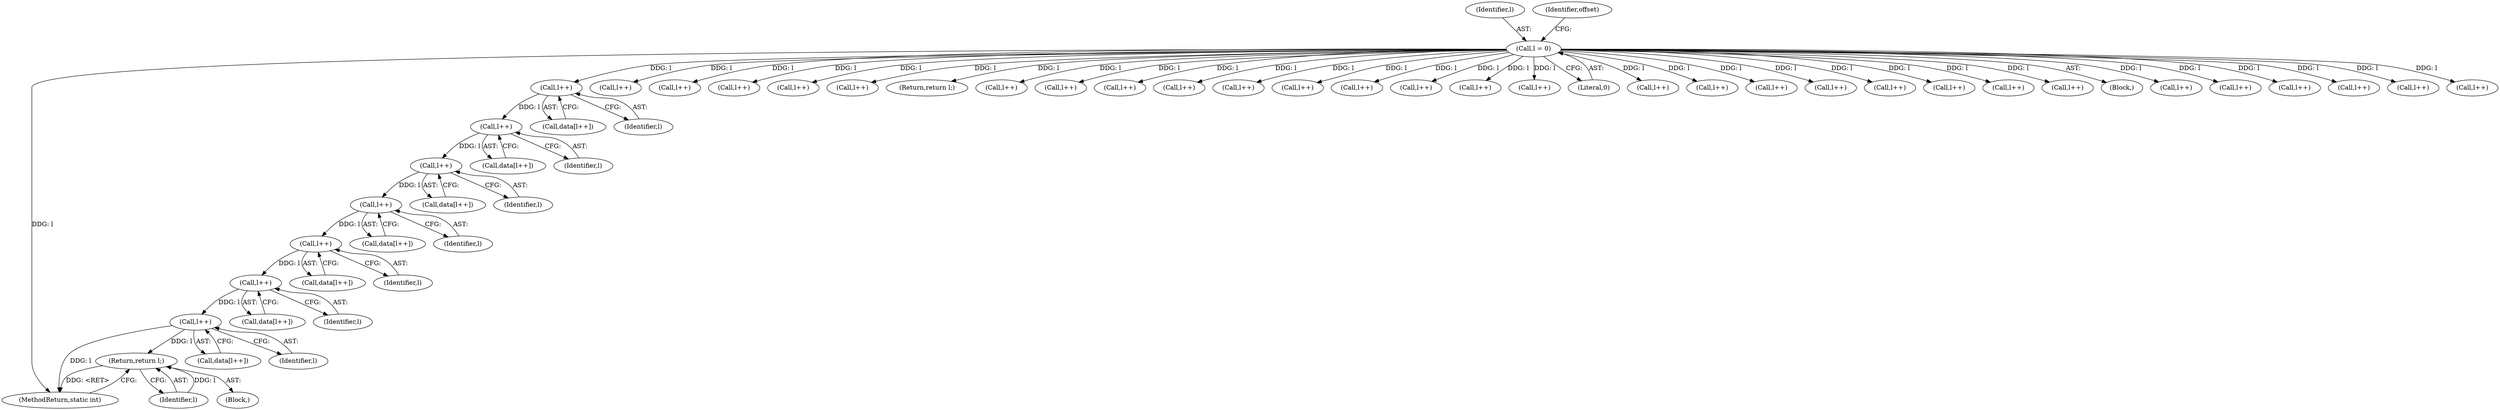 digraph "1_radare2_f17bfd9f1da05f30f23a4dd05e9d2363e1406948@del" {
"1002308" [label="(Call,l++)"];
"1002302" [label="(Call,l++)"];
"1002286" [label="(Call,l++)"];
"1000108" [label="(Call,l = 0)"];
"1002324" [label="(Call,l++)"];
"1002330" [label="(Call,l++)"];
"1002338" [label="(Call,l++)"];
"1002346" [label="(Call,l++)"];
"1002351" [label="(Return,return l;)"];
"1002336" [label="(Call,data[l++])"];
"1000377" [label="(Call,l++)"];
"1002306" [label="(Call,data[l++])"];
"1003216" [label="(MethodReturn,static int)"];
"1002487" [label="(Call,l++)"];
"1002330" [label="(Call,l++)"];
"1000399" [label="(Call,l++)"];
"1001568" [label="(Call,l++)"];
"1002087" [label="(Call,l++)"];
"1003214" [label="(Return,return l;)"];
"1001419" [label="(Call,l++)"];
"1002344" [label="(Call,data[l++])"];
"1002443" [label="(Call,l++)"];
"1002302" [label="(Call,l++)"];
"1001121" [label="(Call,l++)"];
"1000109" [label="(Identifier,l)"];
"1002284" [label="(Call,data[l++])"];
"1001130" [label="(Call,l++)"];
"1001543" [label="(Call,l++)"];
"1001562" [label="(Call,l++)"];
"1002338" [label="(Call,l++)"];
"1000324" [label="(Call,l++)"];
"1000283" [label="(Call,l++)"];
"1002287" [label="(Identifier,l)"];
"1002351" [label="(Return,return l;)"];
"1000113" [label="(Identifier,offset)"];
"1002339" [label="(Identifier,l)"];
"1002300" [label="(Call,data[l++])"];
"1002400" [label="(Call,l++)"];
"1002062" [label="(Call,l++)"];
"1002308" [label="(Call,l++)"];
"1000110" [label="(Literal,0)"];
"1002214" [label="(Call,l++)"];
"1002328" [label="(Call,data[l++])"];
"1002470" [label="(Call,l++)"];
"1001136" [label="(Call,l++)"];
"1002352" [label="(Identifier,l)"];
"1001481" [label="(Call,l++)"];
"1001507" [label="(Call,l++)"];
"1000259" [label="(Call,l++)"];
"1002286" [label="(Call,l++)"];
"1002406" [label="(Call,l++)"];
"1002331" [label="(Identifier,l)"];
"1000108" [label="(Call,l = 0)"];
"1002346" [label="(Call,l++)"];
"1002322" [label="(Call,data[l++])"];
"1002303" [label="(Identifier,l)"];
"1002324" [label="(Call,l++)"];
"1002079" [label="(Call,l++)"];
"1000106" [label="(Block,)"];
"1002266" [label="(Block,)"];
"1002424" [label="(Call,l++)"];
"1002309" [label="(Identifier,l)"];
"1001112" [label="(Call,l++)"];
"1000267" [label="(Call,l++)"];
"1002325" [label="(Identifier,l)"];
"1000307" [label="(Call,l++)"];
"1002347" [label="(Identifier,l)"];
"1001452" [label="(Call,l++)"];
"1002512" [label="(Call,l++)"];
"1002308" -> "1002306"  [label="AST: "];
"1002308" -> "1002309"  [label="CFG: "];
"1002309" -> "1002308"  [label="AST: "];
"1002306" -> "1002308"  [label="CFG: "];
"1002302" -> "1002308"  [label="DDG: l"];
"1002308" -> "1002324"  [label="DDG: l"];
"1002302" -> "1002300"  [label="AST: "];
"1002302" -> "1002303"  [label="CFG: "];
"1002303" -> "1002302"  [label="AST: "];
"1002300" -> "1002302"  [label="CFG: "];
"1002286" -> "1002302"  [label="DDG: l"];
"1002286" -> "1002284"  [label="AST: "];
"1002286" -> "1002287"  [label="CFG: "];
"1002287" -> "1002286"  [label="AST: "];
"1002284" -> "1002286"  [label="CFG: "];
"1000108" -> "1002286"  [label="DDG: l"];
"1000108" -> "1000106"  [label="AST: "];
"1000108" -> "1000110"  [label="CFG: "];
"1000109" -> "1000108"  [label="AST: "];
"1000110" -> "1000108"  [label="AST: "];
"1000113" -> "1000108"  [label="CFG: "];
"1000108" -> "1003216"  [label="DDG: l"];
"1000108" -> "1000259"  [label="DDG: l"];
"1000108" -> "1000267"  [label="DDG: l"];
"1000108" -> "1000283"  [label="DDG: l"];
"1000108" -> "1000307"  [label="DDG: l"];
"1000108" -> "1000324"  [label="DDG: l"];
"1000108" -> "1000377"  [label="DDG: l"];
"1000108" -> "1000399"  [label="DDG: l"];
"1000108" -> "1001112"  [label="DDG: l"];
"1000108" -> "1001121"  [label="DDG: l"];
"1000108" -> "1001130"  [label="DDG: l"];
"1000108" -> "1001136"  [label="DDG: l"];
"1000108" -> "1001419"  [label="DDG: l"];
"1000108" -> "1001452"  [label="DDG: l"];
"1000108" -> "1001481"  [label="DDG: l"];
"1000108" -> "1001507"  [label="DDG: l"];
"1000108" -> "1001543"  [label="DDG: l"];
"1000108" -> "1001562"  [label="DDG: l"];
"1000108" -> "1001568"  [label="DDG: l"];
"1000108" -> "1002062"  [label="DDG: l"];
"1000108" -> "1002079"  [label="DDG: l"];
"1000108" -> "1002087"  [label="DDG: l"];
"1000108" -> "1002214"  [label="DDG: l"];
"1000108" -> "1002400"  [label="DDG: l"];
"1000108" -> "1002406"  [label="DDG: l"];
"1000108" -> "1002424"  [label="DDG: l"];
"1000108" -> "1002443"  [label="DDG: l"];
"1000108" -> "1002470"  [label="DDG: l"];
"1000108" -> "1002487"  [label="DDG: l"];
"1000108" -> "1002512"  [label="DDG: l"];
"1000108" -> "1003214"  [label="DDG: l"];
"1002324" -> "1002322"  [label="AST: "];
"1002324" -> "1002325"  [label="CFG: "];
"1002325" -> "1002324"  [label="AST: "];
"1002322" -> "1002324"  [label="CFG: "];
"1002324" -> "1002330"  [label="DDG: l"];
"1002330" -> "1002328"  [label="AST: "];
"1002330" -> "1002331"  [label="CFG: "];
"1002331" -> "1002330"  [label="AST: "];
"1002328" -> "1002330"  [label="CFG: "];
"1002330" -> "1002338"  [label="DDG: l"];
"1002338" -> "1002336"  [label="AST: "];
"1002338" -> "1002339"  [label="CFG: "];
"1002339" -> "1002338"  [label="AST: "];
"1002336" -> "1002338"  [label="CFG: "];
"1002338" -> "1002346"  [label="DDG: l"];
"1002346" -> "1002344"  [label="AST: "];
"1002346" -> "1002347"  [label="CFG: "];
"1002347" -> "1002346"  [label="AST: "];
"1002344" -> "1002346"  [label="CFG: "];
"1002346" -> "1003216"  [label="DDG: l"];
"1002346" -> "1002351"  [label="DDG: l"];
"1002351" -> "1002266"  [label="AST: "];
"1002351" -> "1002352"  [label="CFG: "];
"1002352" -> "1002351"  [label="AST: "];
"1003216" -> "1002351"  [label="CFG: "];
"1002351" -> "1003216"  [label="DDG: <RET>"];
"1002352" -> "1002351"  [label="DDG: l"];
}
